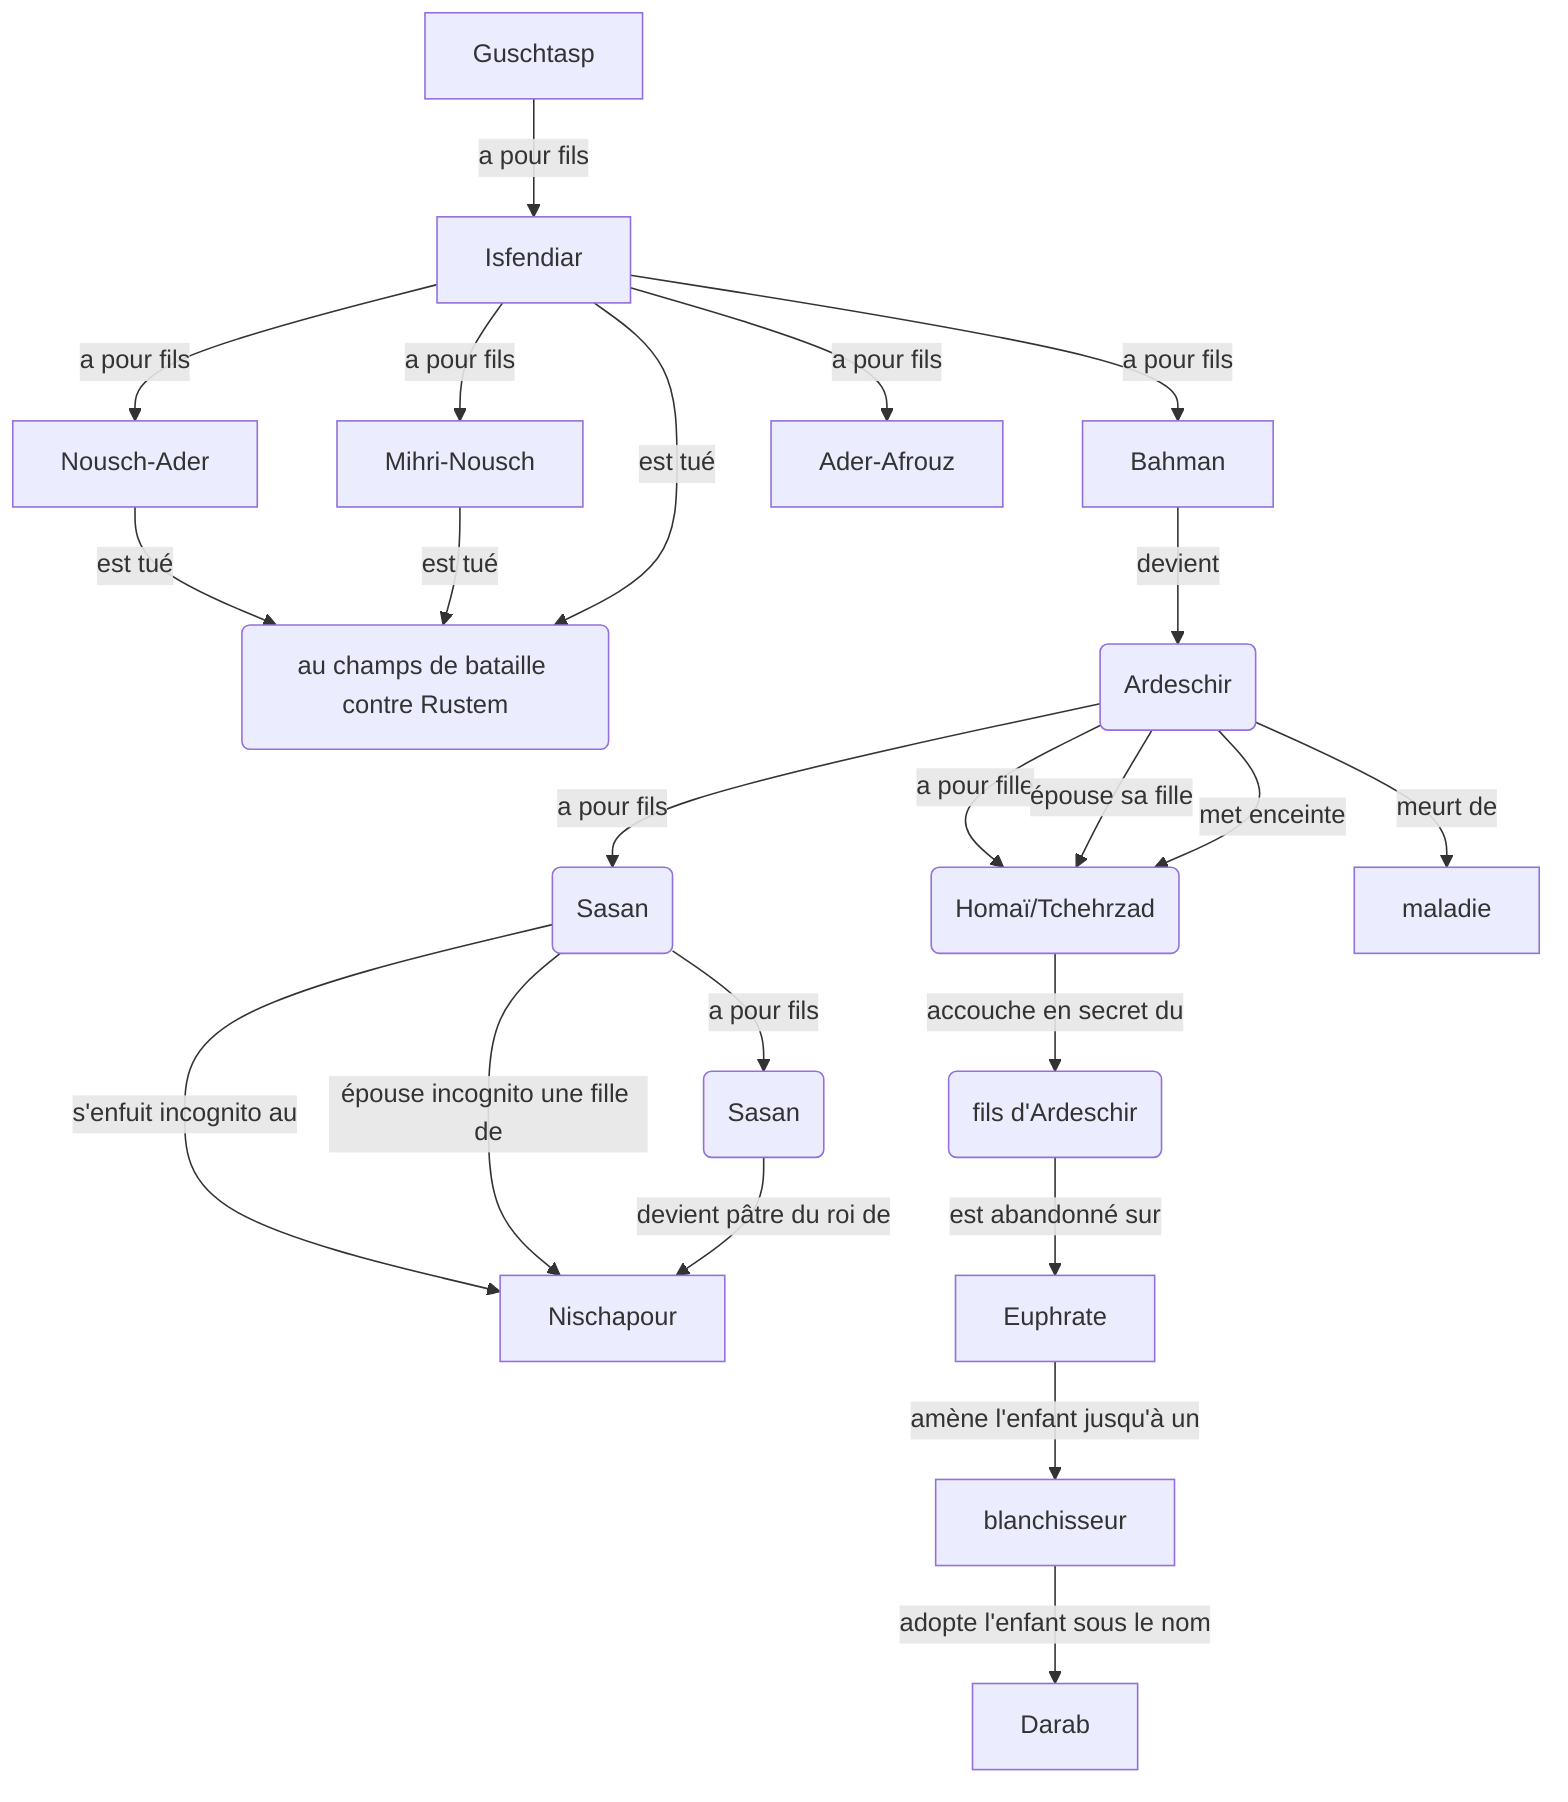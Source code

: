 graph TD
Guschtasp --a pour fils--> Isfendiar
Isfendiar --a pour fils--> Nousch-Ader
Isfendiar --a pour fils--> Mihri-Nousch
Isfendiar --a pour fils--> Bahman
Isfendiar --a pour fils--> Ader-Afrouz
Nousch-Ader --est tué --> D(au champs de bataille contre Rustem)
Mihri-Nousch --est tué --> D(au champs de bataille contre Rustem)
Isfendiar --est tué --> D(au champs de bataille contre Rustem)
Bahman --devient --> A2(Ardeschir)
A2(Ardeschir) --a pour fils--> S1(Sasan)
A2(Ardeschir) --a pour fille--> H2(Homaï/Tchehrzad)
A2(Ardeschir) --épouse sa fille--> H2(Homaï/Tchehrzad)
A2(Ardeschir) --met enceinte--> H2(Homaï/Tchehrzad)
A2(Ardeschir) --meurt de--> maladie
S1(Sasan) --s'enfuit incognito au--> Nischapour
S1(Sasan) --épouse incognito une fille de--> Nischapour
S1(Sasan) --a pour fils--> S2(Sasan)
S2(Sasan) --devient pâtre du roi de--> Nischapour
H2(Homaï/Tchehrzad) --accouche en secret du --> S3(fils d'Ardeschir)
S3(fils d'Ardeschir) --est abandonné sur --> Euphrate
Euphrate --amène l'enfant jusqu'à un--> blanchisseur
blanchisseur -- adopte l'enfant sous le nom--> Darab